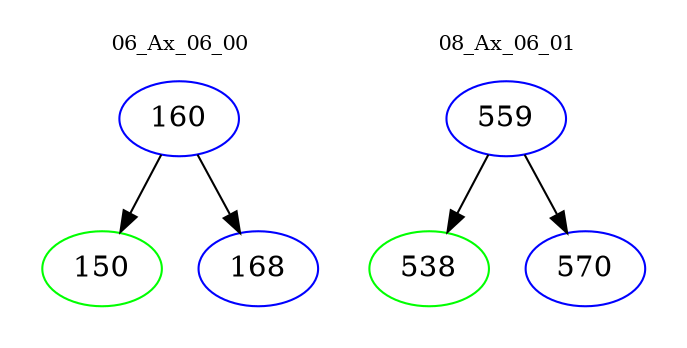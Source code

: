 digraph{
subgraph cluster_0 {
color = white
label = "06_Ax_06_00";
fontsize=10;
T0_160 [label="160", color="blue"]
T0_160 -> T0_150 [color="black"]
T0_150 [label="150", color="green"]
T0_160 -> T0_168 [color="black"]
T0_168 [label="168", color="blue"]
}
subgraph cluster_1 {
color = white
label = "08_Ax_06_01";
fontsize=10;
T1_559 [label="559", color="blue"]
T1_559 -> T1_538 [color="black"]
T1_538 [label="538", color="green"]
T1_559 -> T1_570 [color="black"]
T1_570 [label="570", color="blue"]
}
}
